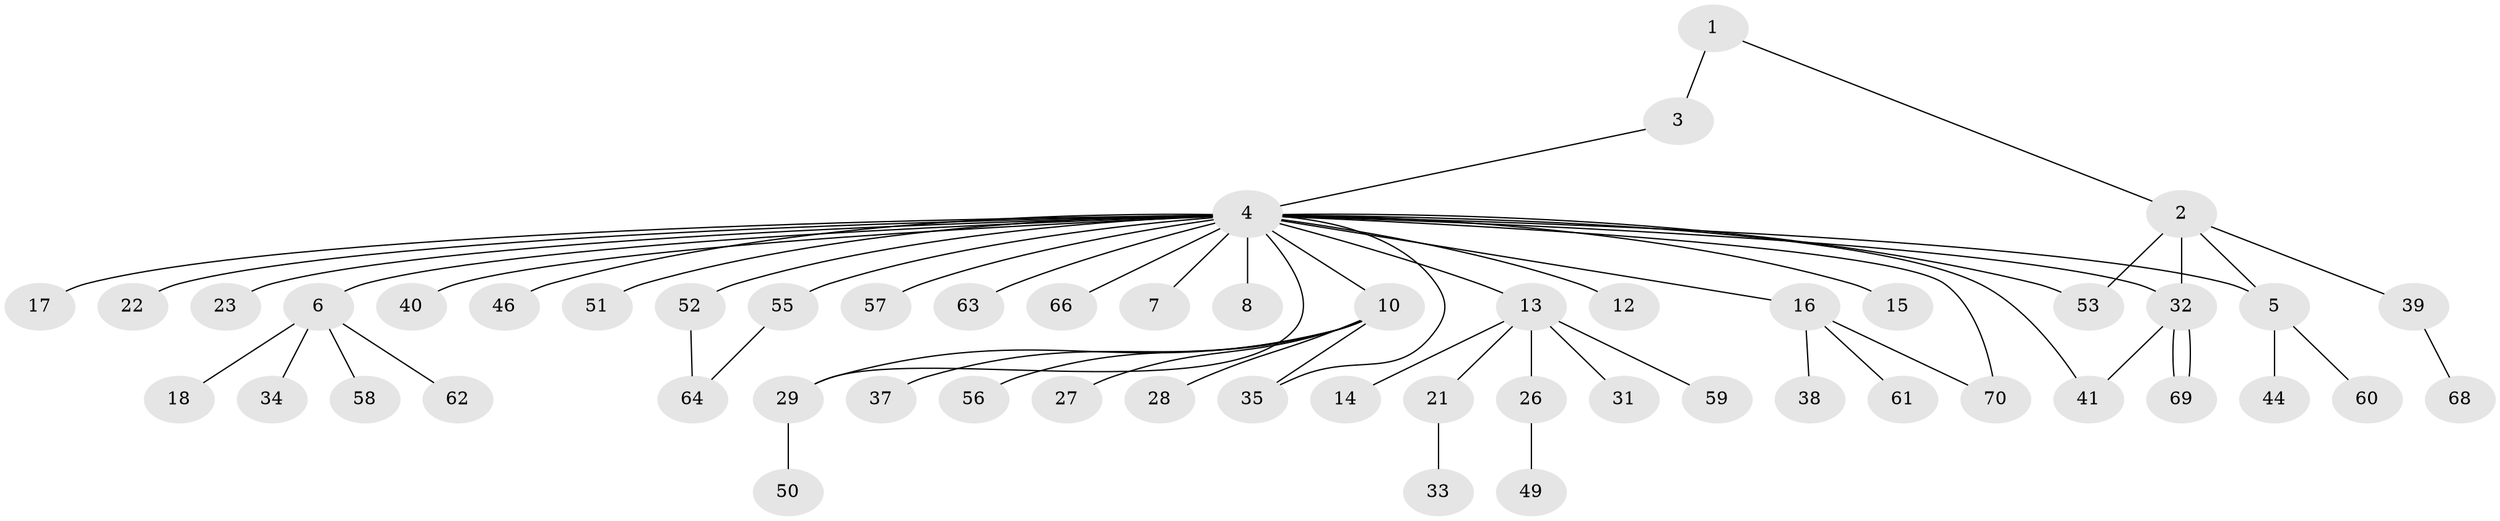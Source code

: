 // Generated by graph-tools (version 1.1) at 2025/51/02/27/25 19:51:58]
// undirected, 54 vertices, 62 edges
graph export_dot {
graph [start="1"]
  node [color=gray90,style=filled];
  1;
  2 [super="+25"];
  3 [super="+42"];
  4 [super="+47"];
  5 [super="+11"];
  6 [super="+9"];
  7;
  8;
  10 [super="+24"];
  12;
  13 [super="+20"];
  14;
  15;
  16 [super="+19"];
  17 [super="+36"];
  18;
  21;
  22;
  23;
  26;
  27;
  28 [super="+48"];
  29 [super="+30"];
  31 [super="+43"];
  32 [super="+65"];
  33;
  34;
  35;
  37 [super="+45"];
  38;
  39 [super="+54"];
  40;
  41 [super="+67"];
  44;
  46;
  49;
  50;
  51;
  52;
  53;
  55;
  56 [super="+72"];
  57;
  58;
  59;
  60;
  61;
  62;
  63;
  64 [super="+71"];
  66;
  68;
  69;
  70;
  1 -- 2;
  1 -- 3;
  2 -- 39;
  2 -- 53;
  2 -- 32;
  2 -- 5;
  3 -- 4;
  4 -- 5;
  4 -- 6;
  4 -- 7;
  4 -- 8;
  4 -- 10;
  4 -- 12;
  4 -- 13;
  4 -- 15;
  4 -- 16;
  4 -- 17;
  4 -- 22;
  4 -- 23;
  4 -- 29;
  4 -- 32;
  4 -- 35;
  4 -- 40;
  4 -- 41;
  4 -- 46;
  4 -- 51;
  4 -- 53;
  4 -- 55;
  4 -- 63;
  4 -- 66;
  4 -- 70;
  4 -- 57;
  4 -- 52;
  5 -- 44;
  5 -- 60;
  6 -- 18;
  6 -- 34;
  6 -- 58;
  6 -- 62;
  10 -- 27;
  10 -- 28;
  10 -- 35;
  10 -- 37;
  10 -- 56;
  10 -- 29;
  13 -- 14;
  13 -- 21;
  13 -- 59;
  13 -- 26;
  13 -- 31;
  16 -- 38;
  16 -- 61;
  16 -- 70;
  21 -- 33;
  26 -- 49;
  29 -- 50;
  32 -- 69;
  32 -- 69;
  32 -- 41;
  39 -- 68;
  52 -- 64;
  55 -- 64;
}
